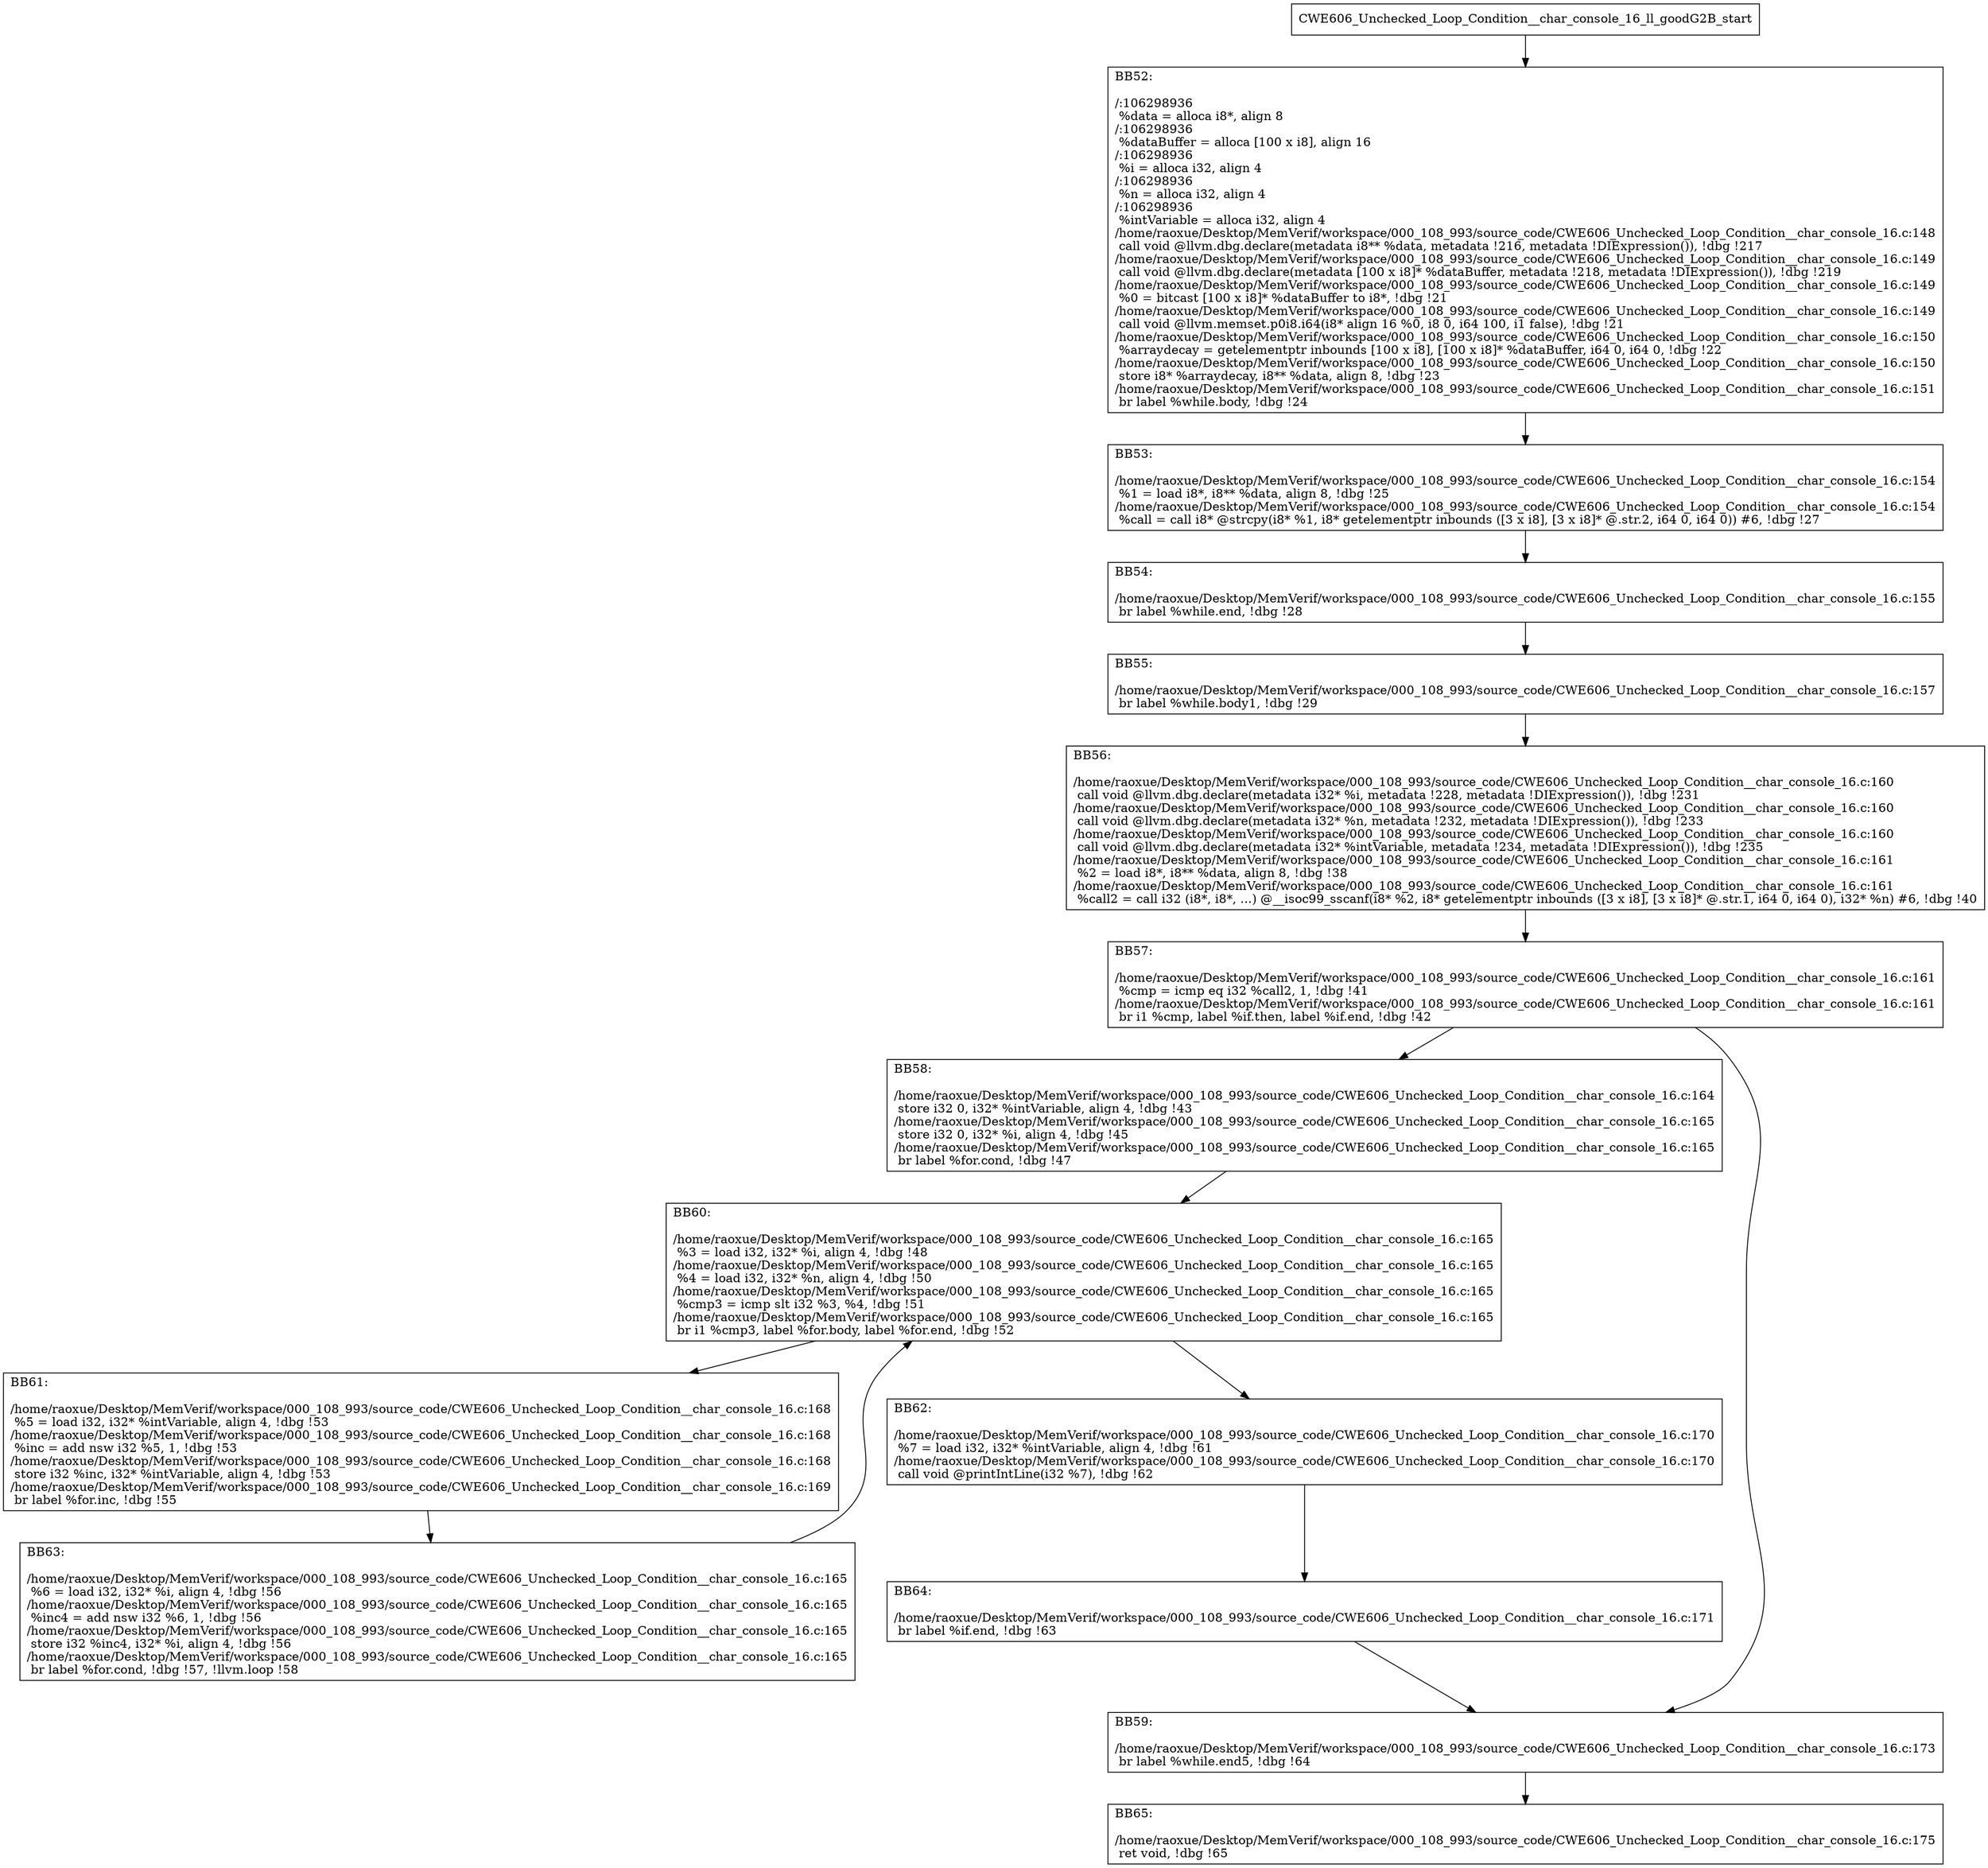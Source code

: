 digraph "CFG for'CWE606_Unchecked_Loop_Condition__char_console_16_ll_goodG2B' function" {
	BBCWE606_Unchecked_Loop_Condition__char_console_16_ll_goodG2B_start[shape=record,label="{CWE606_Unchecked_Loop_Condition__char_console_16_ll_goodG2B_start}"];
	BBCWE606_Unchecked_Loop_Condition__char_console_16_ll_goodG2B_start-> CWE606_Unchecked_Loop_Condition__char_console_16_ll_goodG2BBB52;
	CWE606_Unchecked_Loop_Condition__char_console_16_ll_goodG2BBB52 [shape=record, label="{BB52:\l\l/:106298936\l
  %data = alloca i8*, align 8\l
/:106298936\l
  %dataBuffer = alloca [100 x i8], align 16\l
/:106298936\l
  %i = alloca i32, align 4\l
/:106298936\l
  %n = alloca i32, align 4\l
/:106298936\l
  %intVariable = alloca i32, align 4\l
/home/raoxue/Desktop/MemVerif/workspace/000_108_993/source_code/CWE606_Unchecked_Loop_Condition__char_console_16.c:148\l
  call void @llvm.dbg.declare(metadata i8** %data, metadata !216, metadata !DIExpression()), !dbg !217\l
/home/raoxue/Desktop/MemVerif/workspace/000_108_993/source_code/CWE606_Unchecked_Loop_Condition__char_console_16.c:149\l
  call void @llvm.dbg.declare(metadata [100 x i8]* %dataBuffer, metadata !218, metadata !DIExpression()), !dbg !219\l
/home/raoxue/Desktop/MemVerif/workspace/000_108_993/source_code/CWE606_Unchecked_Loop_Condition__char_console_16.c:149\l
  %0 = bitcast [100 x i8]* %dataBuffer to i8*, !dbg !21\l
/home/raoxue/Desktop/MemVerif/workspace/000_108_993/source_code/CWE606_Unchecked_Loop_Condition__char_console_16.c:149\l
  call void @llvm.memset.p0i8.i64(i8* align 16 %0, i8 0, i64 100, i1 false), !dbg !21\l
/home/raoxue/Desktop/MemVerif/workspace/000_108_993/source_code/CWE606_Unchecked_Loop_Condition__char_console_16.c:150\l
  %arraydecay = getelementptr inbounds [100 x i8], [100 x i8]* %dataBuffer, i64 0, i64 0, !dbg !22\l
/home/raoxue/Desktop/MemVerif/workspace/000_108_993/source_code/CWE606_Unchecked_Loop_Condition__char_console_16.c:150\l
  store i8* %arraydecay, i8** %data, align 8, !dbg !23\l
/home/raoxue/Desktop/MemVerif/workspace/000_108_993/source_code/CWE606_Unchecked_Loop_Condition__char_console_16.c:151\l
  br label %while.body, !dbg !24\l
}"];
	CWE606_Unchecked_Loop_Condition__char_console_16_ll_goodG2BBB52-> CWE606_Unchecked_Loop_Condition__char_console_16_ll_goodG2BBB53;
	CWE606_Unchecked_Loop_Condition__char_console_16_ll_goodG2BBB53 [shape=record, label="{BB53:\l\l/home/raoxue/Desktop/MemVerif/workspace/000_108_993/source_code/CWE606_Unchecked_Loop_Condition__char_console_16.c:154\l
  %1 = load i8*, i8** %data, align 8, !dbg !25\l
/home/raoxue/Desktop/MemVerif/workspace/000_108_993/source_code/CWE606_Unchecked_Loop_Condition__char_console_16.c:154\l
  %call = call i8* @strcpy(i8* %1, i8* getelementptr inbounds ([3 x i8], [3 x i8]* @.str.2, i64 0, i64 0)) #6, !dbg !27\l
}"];
	CWE606_Unchecked_Loop_Condition__char_console_16_ll_goodG2BBB53-> CWE606_Unchecked_Loop_Condition__char_console_16_ll_goodG2BBB54;
	CWE606_Unchecked_Loop_Condition__char_console_16_ll_goodG2BBB54 [shape=record, label="{BB54:\l\l/home/raoxue/Desktop/MemVerif/workspace/000_108_993/source_code/CWE606_Unchecked_Loop_Condition__char_console_16.c:155\l
  br label %while.end, !dbg !28\l
}"];
	CWE606_Unchecked_Loop_Condition__char_console_16_ll_goodG2BBB54-> CWE606_Unchecked_Loop_Condition__char_console_16_ll_goodG2BBB55;
	CWE606_Unchecked_Loop_Condition__char_console_16_ll_goodG2BBB55 [shape=record, label="{BB55:\l\l/home/raoxue/Desktop/MemVerif/workspace/000_108_993/source_code/CWE606_Unchecked_Loop_Condition__char_console_16.c:157\l
  br label %while.body1, !dbg !29\l
}"];
	CWE606_Unchecked_Loop_Condition__char_console_16_ll_goodG2BBB55-> CWE606_Unchecked_Loop_Condition__char_console_16_ll_goodG2BBB56;
	CWE606_Unchecked_Loop_Condition__char_console_16_ll_goodG2BBB56 [shape=record, label="{BB56:\l\l/home/raoxue/Desktop/MemVerif/workspace/000_108_993/source_code/CWE606_Unchecked_Loop_Condition__char_console_16.c:160\l
  call void @llvm.dbg.declare(metadata i32* %i, metadata !228, metadata !DIExpression()), !dbg !231\l
/home/raoxue/Desktop/MemVerif/workspace/000_108_993/source_code/CWE606_Unchecked_Loop_Condition__char_console_16.c:160\l
  call void @llvm.dbg.declare(metadata i32* %n, metadata !232, metadata !DIExpression()), !dbg !233\l
/home/raoxue/Desktop/MemVerif/workspace/000_108_993/source_code/CWE606_Unchecked_Loop_Condition__char_console_16.c:160\l
  call void @llvm.dbg.declare(metadata i32* %intVariable, metadata !234, metadata !DIExpression()), !dbg !235\l
/home/raoxue/Desktop/MemVerif/workspace/000_108_993/source_code/CWE606_Unchecked_Loop_Condition__char_console_16.c:161\l
  %2 = load i8*, i8** %data, align 8, !dbg !38\l
/home/raoxue/Desktop/MemVerif/workspace/000_108_993/source_code/CWE606_Unchecked_Loop_Condition__char_console_16.c:161\l
  %call2 = call i32 (i8*, i8*, ...) @__isoc99_sscanf(i8* %2, i8* getelementptr inbounds ([3 x i8], [3 x i8]* @.str.1, i64 0, i64 0), i32* %n) #6, !dbg !40\l
}"];
	CWE606_Unchecked_Loop_Condition__char_console_16_ll_goodG2BBB56-> CWE606_Unchecked_Loop_Condition__char_console_16_ll_goodG2BBB57;
	CWE606_Unchecked_Loop_Condition__char_console_16_ll_goodG2BBB57 [shape=record, label="{BB57:\l\l/home/raoxue/Desktop/MemVerif/workspace/000_108_993/source_code/CWE606_Unchecked_Loop_Condition__char_console_16.c:161\l
  %cmp = icmp eq i32 %call2, 1, !dbg !41\l
/home/raoxue/Desktop/MemVerif/workspace/000_108_993/source_code/CWE606_Unchecked_Loop_Condition__char_console_16.c:161\l
  br i1 %cmp, label %if.then, label %if.end, !dbg !42\l
}"];
	CWE606_Unchecked_Loop_Condition__char_console_16_ll_goodG2BBB57-> CWE606_Unchecked_Loop_Condition__char_console_16_ll_goodG2BBB58;
	CWE606_Unchecked_Loop_Condition__char_console_16_ll_goodG2BBB57-> CWE606_Unchecked_Loop_Condition__char_console_16_ll_goodG2BBB59;
	CWE606_Unchecked_Loop_Condition__char_console_16_ll_goodG2BBB58 [shape=record, label="{BB58:\l\l/home/raoxue/Desktop/MemVerif/workspace/000_108_993/source_code/CWE606_Unchecked_Loop_Condition__char_console_16.c:164\l
  store i32 0, i32* %intVariable, align 4, !dbg !43\l
/home/raoxue/Desktop/MemVerif/workspace/000_108_993/source_code/CWE606_Unchecked_Loop_Condition__char_console_16.c:165\l
  store i32 0, i32* %i, align 4, !dbg !45\l
/home/raoxue/Desktop/MemVerif/workspace/000_108_993/source_code/CWE606_Unchecked_Loop_Condition__char_console_16.c:165\l
  br label %for.cond, !dbg !47\l
}"];
	CWE606_Unchecked_Loop_Condition__char_console_16_ll_goodG2BBB58-> CWE606_Unchecked_Loop_Condition__char_console_16_ll_goodG2BBB60;
	CWE606_Unchecked_Loop_Condition__char_console_16_ll_goodG2BBB60 [shape=record, label="{BB60:\l\l/home/raoxue/Desktop/MemVerif/workspace/000_108_993/source_code/CWE606_Unchecked_Loop_Condition__char_console_16.c:165\l
  %3 = load i32, i32* %i, align 4, !dbg !48\l
/home/raoxue/Desktop/MemVerif/workspace/000_108_993/source_code/CWE606_Unchecked_Loop_Condition__char_console_16.c:165\l
  %4 = load i32, i32* %n, align 4, !dbg !50\l
/home/raoxue/Desktop/MemVerif/workspace/000_108_993/source_code/CWE606_Unchecked_Loop_Condition__char_console_16.c:165\l
  %cmp3 = icmp slt i32 %3, %4, !dbg !51\l
/home/raoxue/Desktop/MemVerif/workspace/000_108_993/source_code/CWE606_Unchecked_Loop_Condition__char_console_16.c:165\l
  br i1 %cmp3, label %for.body, label %for.end, !dbg !52\l
}"];
	CWE606_Unchecked_Loop_Condition__char_console_16_ll_goodG2BBB60-> CWE606_Unchecked_Loop_Condition__char_console_16_ll_goodG2BBB61;
	CWE606_Unchecked_Loop_Condition__char_console_16_ll_goodG2BBB60-> CWE606_Unchecked_Loop_Condition__char_console_16_ll_goodG2BBB62;
	CWE606_Unchecked_Loop_Condition__char_console_16_ll_goodG2BBB61 [shape=record, label="{BB61:\l\l/home/raoxue/Desktop/MemVerif/workspace/000_108_993/source_code/CWE606_Unchecked_Loop_Condition__char_console_16.c:168\l
  %5 = load i32, i32* %intVariable, align 4, !dbg !53\l
/home/raoxue/Desktop/MemVerif/workspace/000_108_993/source_code/CWE606_Unchecked_Loop_Condition__char_console_16.c:168\l
  %inc = add nsw i32 %5, 1, !dbg !53\l
/home/raoxue/Desktop/MemVerif/workspace/000_108_993/source_code/CWE606_Unchecked_Loop_Condition__char_console_16.c:168\l
  store i32 %inc, i32* %intVariable, align 4, !dbg !53\l
/home/raoxue/Desktop/MemVerif/workspace/000_108_993/source_code/CWE606_Unchecked_Loop_Condition__char_console_16.c:169\l
  br label %for.inc, !dbg !55\l
}"];
	CWE606_Unchecked_Loop_Condition__char_console_16_ll_goodG2BBB61-> CWE606_Unchecked_Loop_Condition__char_console_16_ll_goodG2BBB63;
	CWE606_Unchecked_Loop_Condition__char_console_16_ll_goodG2BBB63 [shape=record, label="{BB63:\l\l/home/raoxue/Desktop/MemVerif/workspace/000_108_993/source_code/CWE606_Unchecked_Loop_Condition__char_console_16.c:165\l
  %6 = load i32, i32* %i, align 4, !dbg !56\l
/home/raoxue/Desktop/MemVerif/workspace/000_108_993/source_code/CWE606_Unchecked_Loop_Condition__char_console_16.c:165\l
  %inc4 = add nsw i32 %6, 1, !dbg !56\l
/home/raoxue/Desktop/MemVerif/workspace/000_108_993/source_code/CWE606_Unchecked_Loop_Condition__char_console_16.c:165\l
  store i32 %inc4, i32* %i, align 4, !dbg !56\l
/home/raoxue/Desktop/MemVerif/workspace/000_108_993/source_code/CWE606_Unchecked_Loop_Condition__char_console_16.c:165\l
  br label %for.cond, !dbg !57, !llvm.loop !58\l
}"];
	CWE606_Unchecked_Loop_Condition__char_console_16_ll_goodG2BBB63-> CWE606_Unchecked_Loop_Condition__char_console_16_ll_goodG2BBB60;
	CWE606_Unchecked_Loop_Condition__char_console_16_ll_goodG2BBB62 [shape=record, label="{BB62:\l\l/home/raoxue/Desktop/MemVerif/workspace/000_108_993/source_code/CWE606_Unchecked_Loop_Condition__char_console_16.c:170\l
  %7 = load i32, i32* %intVariable, align 4, !dbg !61\l
/home/raoxue/Desktop/MemVerif/workspace/000_108_993/source_code/CWE606_Unchecked_Loop_Condition__char_console_16.c:170\l
  call void @printIntLine(i32 %7), !dbg !62\l
}"];
	CWE606_Unchecked_Loop_Condition__char_console_16_ll_goodG2BBB62-> CWE606_Unchecked_Loop_Condition__char_console_16_ll_goodG2BBB64;
	CWE606_Unchecked_Loop_Condition__char_console_16_ll_goodG2BBB64 [shape=record, label="{BB64:\l\l/home/raoxue/Desktop/MemVerif/workspace/000_108_993/source_code/CWE606_Unchecked_Loop_Condition__char_console_16.c:171\l
  br label %if.end, !dbg !63\l
}"];
	CWE606_Unchecked_Loop_Condition__char_console_16_ll_goodG2BBB64-> CWE606_Unchecked_Loop_Condition__char_console_16_ll_goodG2BBB59;
	CWE606_Unchecked_Loop_Condition__char_console_16_ll_goodG2BBB59 [shape=record, label="{BB59:\l\l/home/raoxue/Desktop/MemVerif/workspace/000_108_993/source_code/CWE606_Unchecked_Loop_Condition__char_console_16.c:173\l
  br label %while.end5, !dbg !64\l
}"];
	CWE606_Unchecked_Loop_Condition__char_console_16_ll_goodG2BBB59-> CWE606_Unchecked_Loop_Condition__char_console_16_ll_goodG2BBB65;
	CWE606_Unchecked_Loop_Condition__char_console_16_ll_goodG2BBB65 [shape=record, label="{BB65:\l\l/home/raoxue/Desktop/MemVerif/workspace/000_108_993/source_code/CWE606_Unchecked_Loop_Condition__char_console_16.c:175\l
  ret void, !dbg !65\l
}"];
}
